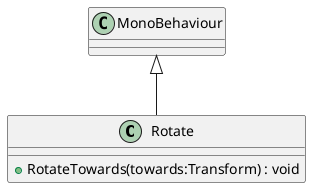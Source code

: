 @startuml
class Rotate {
    + RotateTowards(towards:Transform) : void
}
MonoBehaviour <|-- Rotate
@enduml

